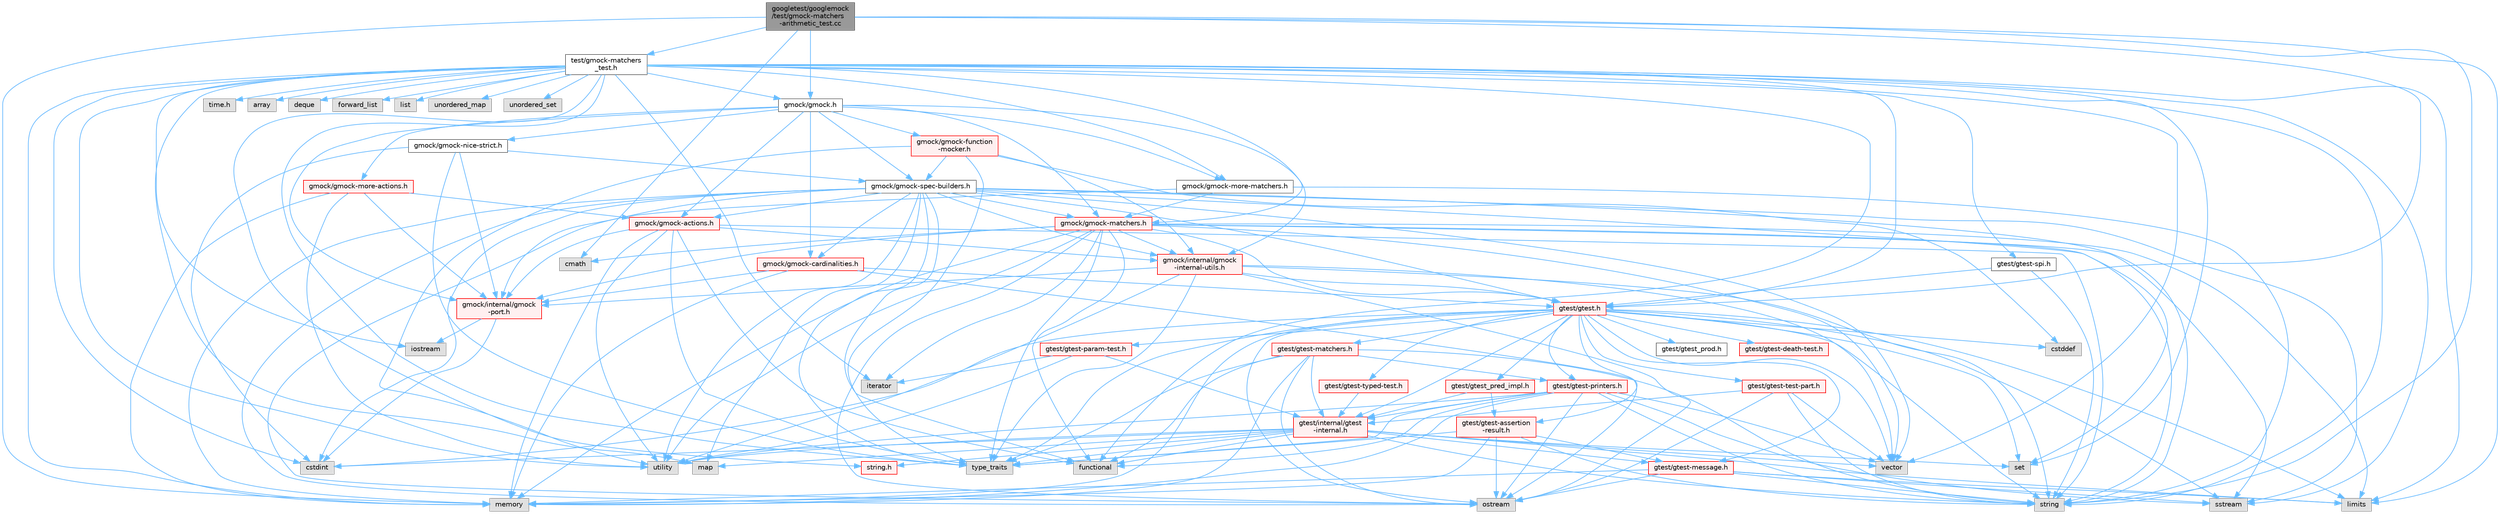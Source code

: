 digraph "googletest/googlemock/test/gmock-matchers-arithmetic_test.cc"
{
 // LATEX_PDF_SIZE
  bgcolor="transparent";
  edge [fontname=Helvetica,fontsize=10,labelfontname=Helvetica,labelfontsize=10];
  node [fontname=Helvetica,fontsize=10,shape=box,height=0.2,width=0.4];
  Node1 [id="Node000001",label="googletest/googlemock\l/test/gmock-matchers\l-arithmetic_test.cc",height=0.2,width=0.4,color="gray40", fillcolor="grey60", style="filled", fontcolor="black",tooltip=" "];
  Node1 -> Node2 [id="edge1_Node000001_Node000002",color="steelblue1",style="solid",tooltip=" "];
  Node2 [id="Node000002",label="cmath",height=0.2,width=0.4,color="grey60", fillcolor="#E0E0E0", style="filled",tooltip=" "];
  Node1 -> Node3 [id="edge2_Node000001_Node000003",color="steelblue1",style="solid",tooltip=" "];
  Node3 [id="Node000003",label="limits",height=0.2,width=0.4,color="grey60", fillcolor="#E0E0E0", style="filled",tooltip=" "];
  Node1 -> Node4 [id="edge3_Node000001_Node000004",color="steelblue1",style="solid",tooltip=" "];
  Node4 [id="Node000004",label="memory",height=0.2,width=0.4,color="grey60", fillcolor="#E0E0E0", style="filled",tooltip=" "];
  Node1 -> Node5 [id="edge4_Node000001_Node000005",color="steelblue1",style="solid",tooltip=" "];
  Node5 [id="Node000005",label="string",height=0.2,width=0.4,color="grey60", fillcolor="#E0E0E0", style="filled",tooltip=" "];
  Node1 -> Node6 [id="edge5_Node000001_Node000006",color="steelblue1",style="solid",tooltip=" "];
  Node6 [id="Node000006",label="gmock/gmock.h",height=0.2,width=0.4,color="grey40", fillcolor="white", style="filled",URL="$gmock_8h.html",tooltip=" "];
  Node6 -> Node7 [id="edge6_Node000006_Node000007",color="steelblue1",style="solid",tooltip=" "];
  Node7 [id="Node000007",label="gmock/gmock-actions.h",height=0.2,width=0.4,color="red", fillcolor="#FFF0F0", style="filled",URL="$gmock-actions_8h.html",tooltip=" "];
  Node7 -> Node11 [id="edge7_Node000007_Node000011",color="steelblue1",style="solid",tooltip=" "];
  Node11 [id="Node000011",label="functional",height=0.2,width=0.4,color="grey60", fillcolor="#E0E0E0", style="filled",tooltip=" "];
  Node7 -> Node4 [id="edge8_Node000007_Node000004",color="steelblue1",style="solid",tooltip=" "];
  Node7 -> Node5 [id="edge9_Node000007_Node000005",color="steelblue1",style="solid",tooltip=" "];
  Node7 -> Node13 [id="edge10_Node000007_Node000013",color="steelblue1",style="solid",tooltip=" "];
  Node13 [id="Node000013",label="type_traits",height=0.2,width=0.4,color="grey60", fillcolor="#E0E0E0", style="filled",tooltip=" "];
  Node7 -> Node14 [id="edge11_Node000007_Node000014",color="steelblue1",style="solid",tooltip=" "];
  Node14 [id="Node000014",label="utility",height=0.2,width=0.4,color="grey60", fillcolor="#E0E0E0", style="filled",tooltip=" "];
  Node7 -> Node15 [id="edge12_Node000007_Node000015",color="steelblue1",style="solid",tooltip=" "];
  Node15 [id="Node000015",label="gmock/internal/gmock\l-internal-utils.h",height=0.2,width=0.4,color="red", fillcolor="#FFF0F0", style="filled",URL="$gmock-internal-utils_8h.html",tooltip=" "];
  Node15 -> Node17 [id="edge13_Node000015_Node000017",color="steelblue1",style="solid",tooltip=" "];
  Node17 [id="Node000017",label="ostream",height=0.2,width=0.4,color="grey60", fillcolor="#E0E0E0", style="filled",tooltip=" "];
  Node15 -> Node5 [id="edge14_Node000015_Node000005",color="steelblue1",style="solid",tooltip=" "];
  Node15 -> Node13 [id="edge15_Node000015_Node000013",color="steelblue1",style="solid",tooltip=" "];
  Node15 -> Node14 [id="edge16_Node000015_Node000014",color="steelblue1",style="solid",tooltip=" "];
  Node15 -> Node18 [id="edge17_Node000015_Node000018",color="steelblue1",style="solid",tooltip=" "];
  Node18 [id="Node000018",label="vector",height=0.2,width=0.4,color="grey60", fillcolor="#E0E0E0", style="filled",tooltip=" "];
  Node15 -> Node19 [id="edge18_Node000015_Node000019",color="steelblue1",style="solid",tooltip=" "];
  Node19 [id="Node000019",label="gmock/internal/gmock\l-port.h",height=0.2,width=0.4,color="red", fillcolor="#FFF0F0", style="filled",URL="$gmock-port_8h.html",tooltip=" "];
  Node19 -> Node22 [id="edge19_Node000019_Node000022",color="steelblue1",style="solid",tooltip=" "];
  Node22 [id="Node000022",label="cstdint",height=0.2,width=0.4,color="grey60", fillcolor="#E0E0E0", style="filled",tooltip=" "];
  Node19 -> Node23 [id="edge20_Node000019_Node000023",color="steelblue1",style="solid",tooltip=" "];
  Node23 [id="Node000023",label="iostream",height=0.2,width=0.4,color="grey60", fillcolor="#E0E0E0", style="filled",tooltip=" "];
  Node15 -> Node49 [id="edge21_Node000015_Node000049",color="steelblue1",style="solid",tooltip=" "];
  Node49 [id="Node000049",label="gtest/gtest.h",height=0.2,width=0.4,color="red", fillcolor="#FFF0F0", style="filled",URL="$gtest_8h.html",tooltip=" "];
  Node49 -> Node31 [id="edge22_Node000049_Node000031",color="steelblue1",style="solid",tooltip=" "];
  Node31 [id="Node000031",label="cstddef",height=0.2,width=0.4,color="grey60", fillcolor="#E0E0E0", style="filled",tooltip=" "];
  Node49 -> Node22 [id="edge23_Node000049_Node000022",color="steelblue1",style="solid",tooltip=" "];
  Node49 -> Node3 [id="edge24_Node000049_Node000003",color="steelblue1",style="solid",tooltip=" "];
  Node49 -> Node4 [id="edge25_Node000049_Node000004",color="steelblue1",style="solid",tooltip=" "];
  Node49 -> Node17 [id="edge26_Node000049_Node000017",color="steelblue1",style="solid",tooltip=" "];
  Node49 -> Node34 [id="edge27_Node000049_Node000034",color="steelblue1",style="solid",tooltip=" "];
  Node34 [id="Node000034",label="set",height=0.2,width=0.4,color="grey60", fillcolor="#E0E0E0", style="filled",tooltip=" "];
  Node49 -> Node50 [id="edge28_Node000049_Node000050",color="steelblue1",style="solid",tooltip=" "];
  Node50 [id="Node000050",label="sstream",height=0.2,width=0.4,color="grey60", fillcolor="#E0E0E0", style="filled",tooltip=" "];
  Node49 -> Node5 [id="edge29_Node000049_Node000005",color="steelblue1",style="solid",tooltip=" "];
  Node49 -> Node13 [id="edge30_Node000049_Node000013",color="steelblue1",style="solid",tooltip=" "];
  Node49 -> Node18 [id="edge31_Node000049_Node000018",color="steelblue1",style="solid",tooltip=" "];
  Node49 -> Node51 [id="edge32_Node000049_Node000051",color="steelblue1",style="solid",tooltip=" "];
  Node51 [id="Node000051",label="gtest/gtest-assertion\l-result.h",height=0.2,width=0.4,color="red", fillcolor="#FFF0F0", style="filled",URL="$gtest-assertion-result_8h.html",tooltip=" "];
  Node51 -> Node4 [id="edge33_Node000051_Node000004",color="steelblue1",style="solid",tooltip=" "];
  Node51 -> Node17 [id="edge34_Node000051_Node000017",color="steelblue1",style="solid",tooltip=" "];
  Node51 -> Node5 [id="edge35_Node000051_Node000005",color="steelblue1",style="solid",tooltip=" "];
  Node51 -> Node13 [id="edge36_Node000051_Node000013",color="steelblue1",style="solid",tooltip=" "];
  Node51 -> Node52 [id="edge37_Node000051_Node000052",color="steelblue1",style="solid",tooltip=" "];
  Node52 [id="Node000052",label="gtest/gtest-message.h",height=0.2,width=0.4,color="red", fillcolor="#FFF0F0", style="filled",URL="$gtest-message_8h.html",tooltip=" "];
  Node52 -> Node3 [id="edge38_Node000052_Node000003",color="steelblue1",style="solid",tooltip=" "];
  Node52 -> Node4 [id="edge39_Node000052_Node000004",color="steelblue1",style="solid",tooltip=" "];
  Node52 -> Node17 [id="edge40_Node000052_Node000017",color="steelblue1",style="solid",tooltip=" "];
  Node52 -> Node50 [id="edge41_Node000052_Node000050",color="steelblue1",style="solid",tooltip=" "];
  Node52 -> Node5 [id="edge42_Node000052_Node000005",color="steelblue1",style="solid",tooltip=" "];
  Node49 -> Node53 [id="edge43_Node000049_Node000053",color="steelblue1",style="solid",tooltip=" "];
  Node53 [id="Node000053",label="gtest/gtest-death-test.h",height=0.2,width=0.4,color="red", fillcolor="#FFF0F0", style="filled",URL="$gtest-death-test_8h.html",tooltip=" "];
  Node49 -> Node55 [id="edge44_Node000049_Node000055",color="steelblue1",style="solid",tooltip=" "];
  Node55 [id="Node000055",label="gtest/gtest-matchers.h",height=0.2,width=0.4,color="red", fillcolor="#FFF0F0", style="filled",URL="$gtest-matchers_8h.html",tooltip=" "];
  Node55 -> Node11 [id="edge45_Node000055_Node000011",color="steelblue1",style="solid",tooltip=" "];
  Node55 -> Node4 [id="edge46_Node000055_Node000004",color="steelblue1",style="solid",tooltip=" "];
  Node55 -> Node17 [id="edge47_Node000055_Node000017",color="steelblue1",style="solid",tooltip=" "];
  Node55 -> Node5 [id="edge48_Node000055_Node000005",color="steelblue1",style="solid",tooltip=" "];
  Node55 -> Node13 [id="edge49_Node000055_Node000013",color="steelblue1",style="solid",tooltip=" "];
  Node55 -> Node57 [id="edge50_Node000055_Node000057",color="steelblue1",style="solid",tooltip=" "];
  Node57 [id="Node000057",label="gtest/gtest-printers.h",height=0.2,width=0.4,color="red", fillcolor="#FFF0F0", style="filled",URL="$gtest-printers_8h.html",tooltip=" "];
  Node57 -> Node11 [id="edge51_Node000057_Node000011",color="steelblue1",style="solid",tooltip=" "];
  Node57 -> Node4 [id="edge52_Node000057_Node000004",color="steelblue1",style="solid",tooltip=" "];
  Node57 -> Node17 [id="edge53_Node000057_Node000017",color="steelblue1",style="solid",tooltip=" "];
  Node57 -> Node50 [id="edge54_Node000057_Node000050",color="steelblue1",style="solid",tooltip=" "];
  Node57 -> Node5 [id="edge55_Node000057_Node000005",color="steelblue1",style="solid",tooltip=" "];
  Node57 -> Node13 [id="edge56_Node000057_Node000013",color="steelblue1",style="solid",tooltip=" "];
  Node57 -> Node14 [id="edge57_Node000057_Node000014",color="steelblue1",style="solid",tooltip=" "];
  Node57 -> Node18 [id="edge58_Node000057_Node000018",color="steelblue1",style="solid",tooltip=" "];
  Node57 -> Node58 [id="edge59_Node000057_Node000058",color="steelblue1",style="solid",tooltip=" "];
  Node58 [id="Node000058",label="gtest/internal/gtest\l-internal.h",height=0.2,width=0.4,color="red", fillcolor="#FFF0F0", style="filled",URL="$gtest-internal_8h.html",tooltip=" "];
  Node58 -> Node29 [id="edge60_Node000058_Node000029",color="steelblue1",style="solid",tooltip=" "];
  Node29 [id="Node000029",label="string.h",height=0.2,width=0.4,color="red", fillcolor="#FFF0F0", style="filled",URL="$string_8h.html",tooltip=" "];
  Node58 -> Node22 [id="edge61_Node000058_Node000022",color="steelblue1",style="solid",tooltip=" "];
  Node58 -> Node11 [id="edge62_Node000058_Node000011",color="steelblue1",style="solid",tooltip=" "];
  Node58 -> Node3 [id="edge63_Node000058_Node000003",color="steelblue1",style="solid",tooltip=" "];
  Node58 -> Node60 [id="edge64_Node000058_Node000060",color="steelblue1",style="solid",tooltip=" "];
  Node60 [id="Node000060",label="map",height=0.2,width=0.4,color="grey60", fillcolor="#E0E0E0", style="filled",tooltip=" "];
  Node58 -> Node34 [id="edge65_Node000058_Node000034",color="steelblue1",style="solid",tooltip=" "];
  Node58 -> Node5 [id="edge66_Node000058_Node000005",color="steelblue1",style="solid",tooltip=" "];
  Node58 -> Node13 [id="edge67_Node000058_Node000013",color="steelblue1",style="solid",tooltip=" "];
  Node58 -> Node14 [id="edge68_Node000058_Node000014",color="steelblue1",style="solid",tooltip=" "];
  Node58 -> Node18 [id="edge69_Node000058_Node000018",color="steelblue1",style="solid",tooltip=" "];
  Node58 -> Node52 [id="edge70_Node000058_Node000052",color="steelblue1",style="solid",tooltip=" "];
  Node55 -> Node58 [id="edge71_Node000055_Node000058",color="steelblue1",style="solid",tooltip=" "];
  Node49 -> Node52 [id="edge72_Node000049_Node000052",color="steelblue1",style="solid",tooltip=" "];
  Node49 -> Node65 [id="edge73_Node000049_Node000065",color="steelblue1",style="solid",tooltip=" "];
  Node65 [id="Node000065",label="gtest/gtest-param-test.h",height=0.2,width=0.4,color="red", fillcolor="#FFF0F0", style="filled",URL="$gtest-param-test_8h.html",tooltip=" "];
  Node65 -> Node35 [id="edge74_Node000065_Node000035",color="steelblue1",style="solid",tooltip=" "];
  Node35 [id="Node000035",label="iterator",height=0.2,width=0.4,color="grey60", fillcolor="#E0E0E0", style="filled",tooltip=" "];
  Node65 -> Node14 [id="edge75_Node000065_Node000014",color="steelblue1",style="solid",tooltip=" "];
  Node65 -> Node58 [id="edge76_Node000065_Node000058",color="steelblue1",style="solid",tooltip=" "];
  Node49 -> Node57 [id="edge77_Node000049_Node000057",color="steelblue1",style="solid",tooltip=" "];
  Node49 -> Node69 [id="edge78_Node000049_Node000069",color="steelblue1",style="solid",tooltip=" "];
  Node69 [id="Node000069",label="gtest/gtest-test-part.h",height=0.2,width=0.4,color="red", fillcolor="#FFF0F0", style="filled",URL="$gtest-test-part_8h.html",tooltip=" "];
  Node69 -> Node17 [id="edge79_Node000069_Node000017",color="steelblue1",style="solid",tooltip=" "];
  Node69 -> Node5 [id="edge80_Node000069_Node000005",color="steelblue1",style="solid",tooltip=" "];
  Node69 -> Node18 [id="edge81_Node000069_Node000018",color="steelblue1",style="solid",tooltip=" "];
  Node69 -> Node58 [id="edge82_Node000069_Node000058",color="steelblue1",style="solid",tooltip=" "];
  Node49 -> Node71 [id="edge83_Node000049_Node000071",color="steelblue1",style="solid",tooltip=" "];
  Node71 [id="Node000071",label="gtest/gtest-typed-test.h",height=0.2,width=0.4,color="red", fillcolor="#FFF0F0", style="filled",URL="$gtest-typed-test_8h.html",tooltip=" "];
  Node71 -> Node58 [id="edge84_Node000071_Node000058",color="steelblue1",style="solid",tooltip=" "];
  Node49 -> Node72 [id="edge85_Node000049_Node000072",color="steelblue1",style="solid",tooltip=" "];
  Node72 [id="Node000072",label="gtest/gtest_pred_impl.h",height=0.2,width=0.4,color="red", fillcolor="#FFF0F0", style="filled",URL="$gtest__pred__impl_8h.html",tooltip=" "];
  Node72 -> Node51 [id="edge86_Node000072_Node000051",color="steelblue1",style="solid",tooltip=" "];
  Node72 -> Node58 [id="edge87_Node000072_Node000058",color="steelblue1",style="solid",tooltip=" "];
  Node49 -> Node73 [id="edge88_Node000049_Node000073",color="steelblue1",style="solid",tooltip=" "];
  Node73 [id="Node000073",label="gtest/gtest_prod.h",height=0.2,width=0.4,color="grey40", fillcolor="white", style="filled",URL="$gtest__prod_8h.html",tooltip=" "];
  Node49 -> Node58 [id="edge89_Node000049_Node000058",color="steelblue1",style="solid",tooltip=" "];
  Node7 -> Node19 [id="edge90_Node000007_Node000019",color="steelblue1",style="solid",tooltip=" "];
  Node6 -> Node75 [id="edge91_Node000006_Node000075",color="steelblue1",style="solid",tooltip=" "];
  Node75 [id="Node000075",label="gmock/gmock-cardinalities.h",height=0.2,width=0.4,color="red", fillcolor="#FFF0F0", style="filled",URL="$gmock-cardinalities_8h.html",tooltip=" "];
  Node75 -> Node4 [id="edge92_Node000075_Node000004",color="steelblue1",style="solid",tooltip=" "];
  Node75 -> Node17 [id="edge93_Node000075_Node000017",color="steelblue1",style="solid",tooltip=" "];
  Node75 -> Node19 [id="edge94_Node000075_Node000019",color="steelblue1",style="solid",tooltip=" "];
  Node75 -> Node49 [id="edge95_Node000075_Node000049",color="steelblue1",style="solid",tooltip=" "];
  Node6 -> Node77 [id="edge96_Node000006_Node000077",color="steelblue1",style="solid",tooltip=" "];
  Node77 [id="Node000077",label="gmock/gmock-function\l-mocker.h",height=0.2,width=0.4,color="red", fillcolor="#FFF0F0", style="filled",URL="$gmock-function-mocker_8h.html",tooltip=" "];
  Node77 -> Node31 [id="edge97_Node000077_Node000031",color="steelblue1",style="solid",tooltip=" "];
  Node77 -> Node13 [id="edge98_Node000077_Node000013",color="steelblue1",style="solid",tooltip=" "];
  Node77 -> Node14 [id="edge99_Node000077_Node000014",color="steelblue1",style="solid",tooltip=" "];
  Node77 -> Node78 [id="edge100_Node000077_Node000078",color="steelblue1",style="solid",tooltip=" "];
  Node78 [id="Node000078",label="gmock/gmock-spec-builders.h",height=0.2,width=0.4,color="grey40", fillcolor="white", style="filled",URL="$gmock-spec-builders_8h.html",tooltip=" "];
  Node78 -> Node22 [id="edge101_Node000078_Node000022",color="steelblue1",style="solid",tooltip=" "];
  Node78 -> Node11 [id="edge102_Node000078_Node000011",color="steelblue1",style="solid",tooltip=" "];
  Node78 -> Node60 [id="edge103_Node000078_Node000060",color="steelblue1",style="solid",tooltip=" "];
  Node78 -> Node4 [id="edge104_Node000078_Node000004",color="steelblue1",style="solid",tooltip=" "];
  Node78 -> Node17 [id="edge105_Node000078_Node000017",color="steelblue1",style="solid",tooltip=" "];
  Node78 -> Node34 [id="edge106_Node000078_Node000034",color="steelblue1",style="solid",tooltip=" "];
  Node78 -> Node50 [id="edge107_Node000078_Node000050",color="steelblue1",style="solid",tooltip=" "];
  Node78 -> Node5 [id="edge108_Node000078_Node000005",color="steelblue1",style="solid",tooltip=" "];
  Node78 -> Node13 [id="edge109_Node000078_Node000013",color="steelblue1",style="solid",tooltip=" "];
  Node78 -> Node14 [id="edge110_Node000078_Node000014",color="steelblue1",style="solid",tooltip=" "];
  Node78 -> Node18 [id="edge111_Node000078_Node000018",color="steelblue1",style="solid",tooltip=" "];
  Node78 -> Node7 [id="edge112_Node000078_Node000007",color="steelblue1",style="solid",tooltip=" "];
  Node78 -> Node75 [id="edge113_Node000078_Node000075",color="steelblue1",style="solid",tooltip=" "];
  Node78 -> Node79 [id="edge114_Node000078_Node000079",color="steelblue1",style="solid",tooltip=" "];
  Node79 [id="Node000079",label="gmock/gmock-matchers.h",height=0.2,width=0.4,color="red", fillcolor="#FFF0F0", style="filled",URL="$gmock-matchers_8h.html",tooltip=" "];
  Node79 -> Node2 [id="edge115_Node000079_Node000002",color="steelblue1",style="solid",tooltip=" "];
  Node79 -> Node11 [id="edge116_Node000079_Node000011",color="steelblue1",style="solid",tooltip=" "];
  Node79 -> Node35 [id="edge117_Node000079_Node000035",color="steelblue1",style="solid",tooltip=" "];
  Node79 -> Node3 [id="edge118_Node000079_Node000003",color="steelblue1",style="solid",tooltip=" "];
  Node79 -> Node4 [id="edge119_Node000079_Node000004",color="steelblue1",style="solid",tooltip=" "];
  Node79 -> Node17 [id="edge120_Node000079_Node000017",color="steelblue1",style="solid",tooltip=" "];
  Node79 -> Node50 [id="edge121_Node000079_Node000050",color="steelblue1",style="solid",tooltip=" "];
  Node79 -> Node5 [id="edge122_Node000079_Node000005",color="steelblue1",style="solid",tooltip=" "];
  Node79 -> Node13 [id="edge123_Node000079_Node000013",color="steelblue1",style="solid",tooltip=" "];
  Node79 -> Node14 [id="edge124_Node000079_Node000014",color="steelblue1",style="solid",tooltip=" "];
  Node79 -> Node18 [id="edge125_Node000079_Node000018",color="steelblue1",style="solid",tooltip=" "];
  Node79 -> Node15 [id="edge126_Node000079_Node000015",color="steelblue1",style="solid",tooltip=" "];
  Node79 -> Node19 [id="edge127_Node000079_Node000019",color="steelblue1",style="solid",tooltip=" "];
  Node79 -> Node49 [id="edge128_Node000079_Node000049",color="steelblue1",style="solid",tooltip=" "];
  Node78 -> Node15 [id="edge129_Node000078_Node000015",color="steelblue1",style="solid",tooltip=" "];
  Node78 -> Node19 [id="edge130_Node000078_Node000019",color="steelblue1",style="solid",tooltip=" "];
  Node78 -> Node49 [id="edge131_Node000078_Node000049",color="steelblue1",style="solid",tooltip=" "];
  Node77 -> Node15 [id="edge132_Node000077_Node000015",color="steelblue1",style="solid",tooltip=" "];
  Node6 -> Node79 [id="edge133_Node000006_Node000079",color="steelblue1",style="solid",tooltip=" "];
  Node6 -> Node83 [id="edge134_Node000006_Node000083",color="steelblue1",style="solid",tooltip=" "];
  Node83 [id="Node000083",label="gmock/gmock-more-actions.h",height=0.2,width=0.4,color="red", fillcolor="#FFF0F0", style="filled",URL="$gmock-more-actions_8h.html",tooltip=" "];
  Node83 -> Node4 [id="edge135_Node000083_Node000004",color="steelblue1",style="solid",tooltip=" "];
  Node83 -> Node14 [id="edge136_Node000083_Node000014",color="steelblue1",style="solid",tooltip=" "];
  Node83 -> Node7 [id="edge137_Node000083_Node000007",color="steelblue1",style="solid",tooltip=" "];
  Node83 -> Node19 [id="edge138_Node000083_Node000019",color="steelblue1",style="solid",tooltip=" "];
  Node6 -> Node85 [id="edge139_Node000006_Node000085",color="steelblue1",style="solid",tooltip=" "];
  Node85 [id="Node000085",label="gmock/gmock-more-matchers.h",height=0.2,width=0.4,color="grey40", fillcolor="white", style="filled",URL="$gmock-more-matchers_8h.html",tooltip=" "];
  Node85 -> Node17 [id="edge140_Node000085_Node000017",color="steelblue1",style="solid",tooltip=" "];
  Node85 -> Node5 [id="edge141_Node000085_Node000005",color="steelblue1",style="solid",tooltip=" "];
  Node85 -> Node79 [id="edge142_Node000085_Node000079",color="steelblue1",style="solid",tooltip=" "];
  Node6 -> Node86 [id="edge143_Node000006_Node000086",color="steelblue1",style="solid",tooltip=" "];
  Node86 [id="Node000086",label="gmock/gmock-nice-strict.h",height=0.2,width=0.4,color="grey40", fillcolor="white", style="filled",URL="$gmock-nice-strict_8h.html",tooltip=" "];
  Node86 -> Node22 [id="edge144_Node000086_Node000022",color="steelblue1",style="solid",tooltip=" "];
  Node86 -> Node13 [id="edge145_Node000086_Node000013",color="steelblue1",style="solid",tooltip=" "];
  Node86 -> Node78 [id="edge146_Node000086_Node000078",color="steelblue1",style="solid",tooltip=" "];
  Node86 -> Node19 [id="edge147_Node000086_Node000019",color="steelblue1",style="solid",tooltip=" "];
  Node6 -> Node78 [id="edge148_Node000006_Node000078",color="steelblue1",style="solid",tooltip=" "];
  Node6 -> Node15 [id="edge149_Node000006_Node000015",color="steelblue1",style="solid",tooltip=" "];
  Node6 -> Node19 [id="edge150_Node000006_Node000019",color="steelblue1",style="solid",tooltip=" "];
  Node1 -> Node87 [id="edge151_Node000001_Node000087",color="steelblue1",style="solid",tooltip=" "];
  Node87 [id="Node000087",label="test/gmock-matchers\l_test.h",height=0.2,width=0.4,color="grey40", fillcolor="white", style="filled",URL="$gmock-matchers__test_8h.html",tooltip=" "];
  Node87 -> Node29 [id="edge152_Node000087_Node000029",color="steelblue1",style="solid",tooltip=" "];
  Node87 -> Node88 [id="edge153_Node000087_Node000088",color="steelblue1",style="solid",tooltip=" "];
  Node88 [id="Node000088",label="time.h",height=0.2,width=0.4,color="grey60", fillcolor="#E0E0E0", style="filled",tooltip=" "];
  Node87 -> Node89 [id="edge154_Node000087_Node000089",color="steelblue1",style="solid",tooltip=" "];
  Node89 [id="Node000089",label="array",height=0.2,width=0.4,color="grey60", fillcolor="#E0E0E0", style="filled",tooltip=" "];
  Node87 -> Node22 [id="edge155_Node000087_Node000022",color="steelblue1",style="solid",tooltip=" "];
  Node87 -> Node90 [id="edge156_Node000087_Node000090",color="steelblue1",style="solid",tooltip=" "];
  Node90 [id="Node000090",label="deque",height=0.2,width=0.4,color="grey60", fillcolor="#E0E0E0", style="filled",tooltip=" "];
  Node87 -> Node91 [id="edge157_Node000087_Node000091",color="steelblue1",style="solid",tooltip=" "];
  Node91 [id="Node000091",label="forward_list",height=0.2,width=0.4,color="grey60", fillcolor="#E0E0E0", style="filled",tooltip=" "];
  Node87 -> Node11 [id="edge158_Node000087_Node000011",color="steelblue1",style="solid",tooltip=" "];
  Node87 -> Node23 [id="edge159_Node000087_Node000023",color="steelblue1",style="solid",tooltip=" "];
  Node87 -> Node35 [id="edge160_Node000087_Node000035",color="steelblue1",style="solid",tooltip=" "];
  Node87 -> Node3 [id="edge161_Node000087_Node000003",color="steelblue1",style="solid",tooltip=" "];
  Node87 -> Node92 [id="edge162_Node000087_Node000092",color="steelblue1",style="solid",tooltip=" "];
  Node92 [id="Node000092",label="list",height=0.2,width=0.4,color="grey60", fillcolor="#E0E0E0", style="filled",tooltip=" "];
  Node87 -> Node60 [id="edge163_Node000087_Node000060",color="steelblue1",style="solid",tooltip=" "];
  Node87 -> Node4 [id="edge164_Node000087_Node000004",color="steelblue1",style="solid",tooltip=" "];
  Node87 -> Node34 [id="edge165_Node000087_Node000034",color="steelblue1",style="solid",tooltip=" "];
  Node87 -> Node50 [id="edge166_Node000087_Node000050",color="steelblue1",style="solid",tooltip=" "];
  Node87 -> Node5 [id="edge167_Node000087_Node000005",color="steelblue1",style="solid",tooltip=" "];
  Node87 -> Node13 [id="edge168_Node000087_Node000013",color="steelblue1",style="solid",tooltip=" "];
  Node87 -> Node68 [id="edge169_Node000087_Node000068",color="steelblue1",style="solid",tooltip=" "];
  Node68 [id="Node000068",label="unordered_map",height=0.2,width=0.4,color="grey60", fillcolor="#E0E0E0", style="filled",tooltip=" "];
  Node87 -> Node93 [id="edge170_Node000087_Node000093",color="steelblue1",style="solid",tooltip=" "];
  Node93 [id="Node000093",label="unordered_set",height=0.2,width=0.4,color="grey60", fillcolor="#E0E0E0", style="filled",tooltip=" "];
  Node87 -> Node14 [id="edge171_Node000087_Node000014",color="steelblue1",style="solid",tooltip=" "];
  Node87 -> Node18 [id="edge172_Node000087_Node000018",color="steelblue1",style="solid",tooltip=" "];
  Node87 -> Node79 [id="edge173_Node000087_Node000079",color="steelblue1",style="solid",tooltip=" "];
  Node87 -> Node85 [id="edge174_Node000087_Node000085",color="steelblue1",style="solid",tooltip=" "];
  Node87 -> Node6 [id="edge175_Node000087_Node000006",color="steelblue1",style="solid",tooltip=" "];
  Node87 -> Node94 [id="edge176_Node000087_Node000094",color="steelblue1",style="solid",tooltip=" "];
  Node94 [id="Node000094",label="gtest/gtest-spi.h",height=0.2,width=0.4,color="grey40", fillcolor="white", style="filled",URL="$gtest-spi_8h.html",tooltip=" "];
  Node94 -> Node5 [id="edge177_Node000094_Node000005",color="steelblue1",style="solid",tooltip=" "];
  Node94 -> Node49 [id="edge178_Node000094_Node000049",color="steelblue1",style="solid",tooltip=" "];
  Node87 -> Node49 [id="edge179_Node000087_Node000049",color="steelblue1",style="solid",tooltip=" "];
  Node1 -> Node49 [id="edge180_Node000001_Node000049",color="steelblue1",style="solid",tooltip=" "];
}
